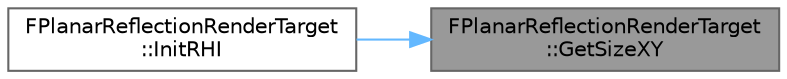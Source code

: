 digraph "FPlanarReflectionRenderTarget::GetSizeXY"
{
 // INTERACTIVE_SVG=YES
 // LATEX_PDF_SIZE
  bgcolor="transparent";
  edge [fontname=Helvetica,fontsize=10,labelfontname=Helvetica,labelfontsize=10];
  node [fontname=Helvetica,fontsize=10,shape=box,height=0.2,width=0.4];
  rankdir="RL";
  Node1 [id="Node000001",label="FPlanarReflectionRenderTarget\l::GetSizeXY",height=0.2,width=0.4,color="gray40", fillcolor="grey60", style="filled", fontcolor="black",tooltip=" "];
  Node1 -> Node2 [id="edge1_Node000001_Node000002",dir="back",color="steelblue1",style="solid",tooltip=" "];
  Node2 [id="Node000002",label="FPlanarReflectionRenderTarget\l::InitRHI",height=0.2,width=0.4,color="grey40", fillcolor="white", style="filled",URL="$d8/d14/classFPlanarReflectionRenderTarget.html#a2d8d5861e89d22e9fb2d04251c657e0c",tooltip="Initializes the RHI resources used by this resource."];
}
